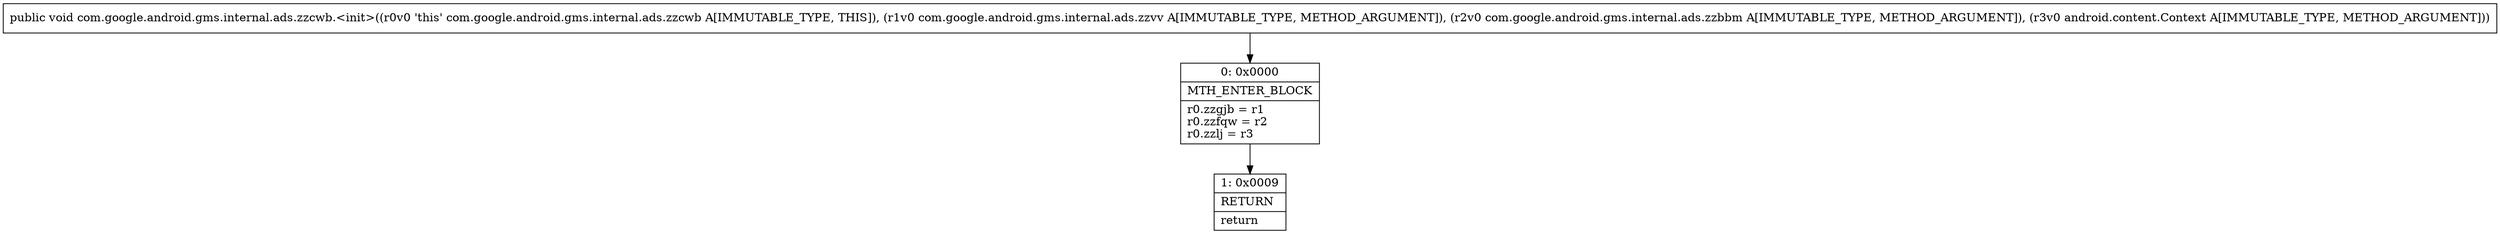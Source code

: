 digraph "CFG forcom.google.android.gms.internal.ads.zzcwb.\<init\>(Lcom\/google\/android\/gms\/internal\/ads\/zzvv;Lcom\/google\/android\/gms\/internal\/ads\/zzbbm;Landroid\/content\/Context;)V" {
Node_0 [shape=record,label="{0\:\ 0x0000|MTH_ENTER_BLOCK\l|r0.zzgjb = r1\lr0.zzfqw = r2\lr0.zzlj = r3\l}"];
Node_1 [shape=record,label="{1\:\ 0x0009|RETURN\l|return\l}"];
MethodNode[shape=record,label="{public void com.google.android.gms.internal.ads.zzcwb.\<init\>((r0v0 'this' com.google.android.gms.internal.ads.zzcwb A[IMMUTABLE_TYPE, THIS]), (r1v0 com.google.android.gms.internal.ads.zzvv A[IMMUTABLE_TYPE, METHOD_ARGUMENT]), (r2v0 com.google.android.gms.internal.ads.zzbbm A[IMMUTABLE_TYPE, METHOD_ARGUMENT]), (r3v0 android.content.Context A[IMMUTABLE_TYPE, METHOD_ARGUMENT])) }"];
MethodNode -> Node_0;
Node_0 -> Node_1;
}

